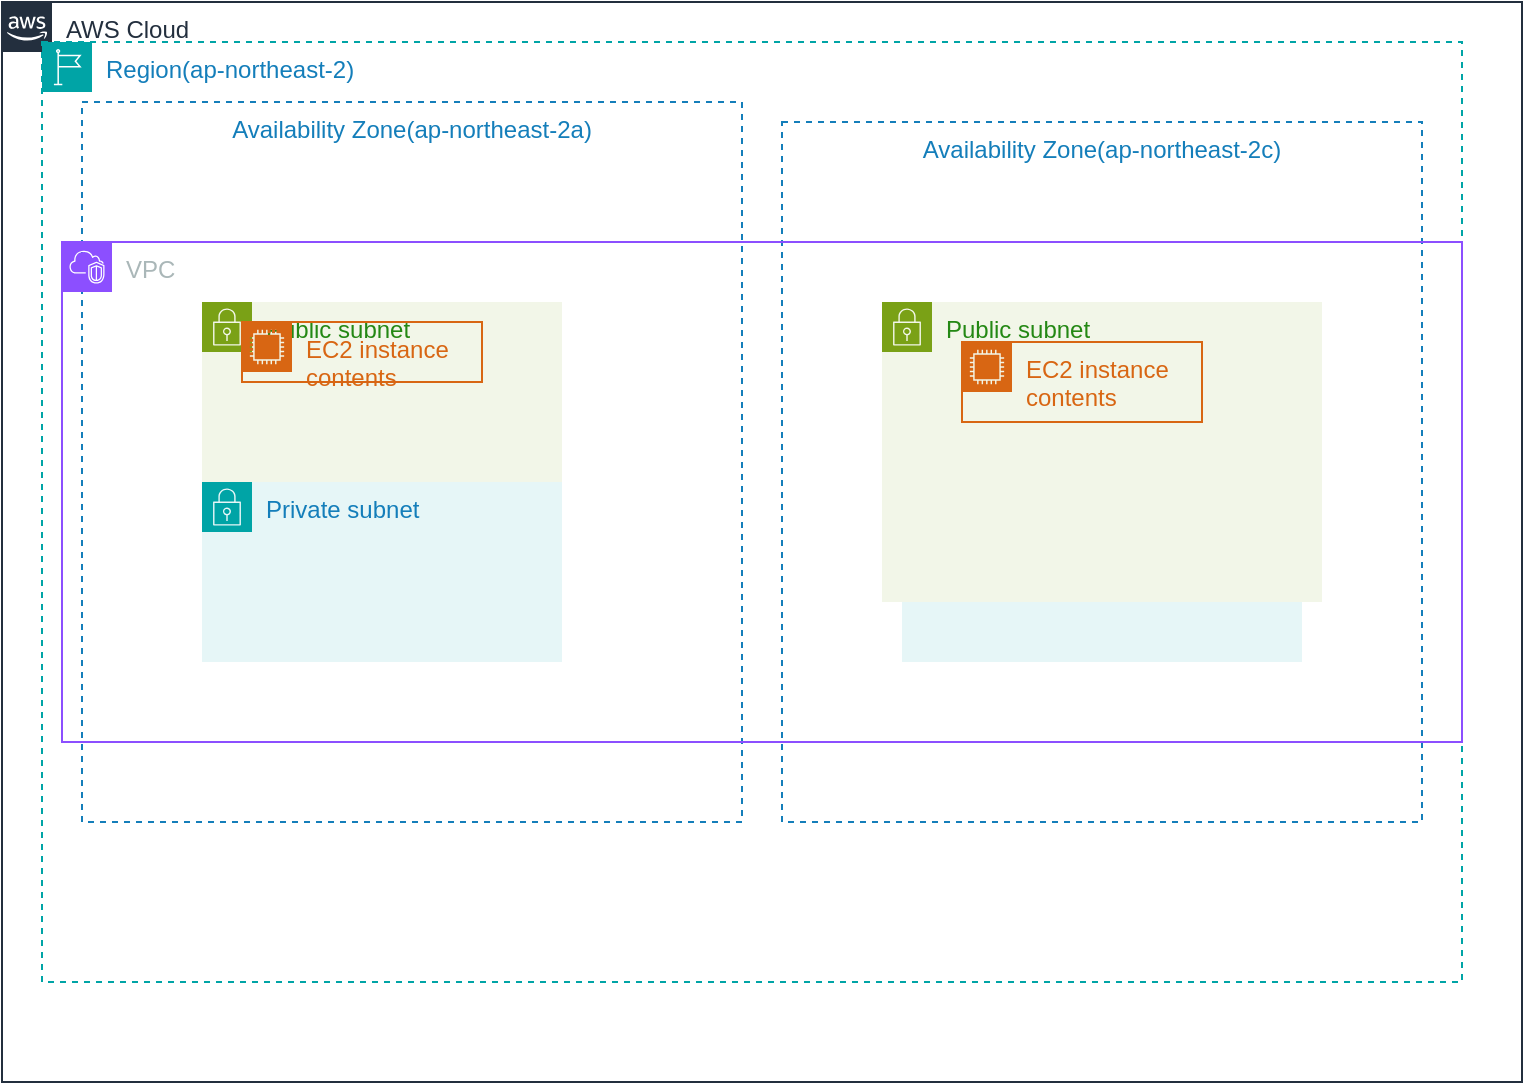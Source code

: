 <mxfile version="28.0.4">
  <diagram name="페이지-1" id="Sn3OPb0_T2I2X_YVOKcO">
    <mxGraphModel dx="808" dy="482" grid="1" gridSize="10" guides="1" tooltips="1" connect="1" arrows="1" fold="1" page="1" pageScale="1" pageWidth="827" pageHeight="1169" math="0" shadow="0">
      <root>
        <mxCell id="0" />
        <mxCell id="1" parent="0" />
        <mxCell id="YXcawUrHj76qKfEVRj1H-2" value="AWS Cloud" style="points=[[0,0],[0.25,0],[0.5,0],[0.75,0],[1,0],[1,0.25],[1,0.5],[1,0.75],[1,1],[0.75,1],[0.5,1],[0.25,1],[0,1],[0,0.75],[0,0.5],[0,0.25]];outlineConnect=0;gradientColor=none;html=1;whiteSpace=wrap;fontSize=12;fontStyle=0;container=1;pointerEvents=0;collapsible=0;recursiveResize=0;shape=mxgraph.aws4.group;grIcon=mxgraph.aws4.group_aws_cloud_alt;strokeColor=#232F3E;fillColor=none;verticalAlign=top;align=left;spacingLeft=30;fontColor=#232F3E;dashed=0;" parent="1" vertex="1">
          <mxGeometry x="40" y="40" width="760" height="540" as="geometry" />
        </mxCell>
        <mxCell id="YXcawUrHj76qKfEVRj1H-3" value="Region(ap-northeast-2&lt;span style=&quot;background-color: transparent; color: light-dark(rgb(20, 126, 186), rgb(69, 160, 212));&quot;&gt;)&lt;/span&gt;" style="points=[[0,0],[0.25,0],[0.5,0],[0.75,0],[1,0],[1,0.25],[1,0.5],[1,0.75],[1,1],[0.75,1],[0.5,1],[0.25,1],[0,1],[0,0.75],[0,0.5],[0,0.25]];outlineConnect=0;gradientColor=none;html=1;whiteSpace=wrap;fontSize=12;fontStyle=0;container=1;pointerEvents=0;collapsible=0;recursiveResize=0;shape=mxgraph.aws4.group;grIcon=mxgraph.aws4.group_region;strokeColor=#00A4A6;fillColor=none;verticalAlign=top;align=left;spacingLeft=30;fontColor=#147EBA;dashed=1;" parent="YXcawUrHj76qKfEVRj1H-2" vertex="1">
          <mxGeometry x="20" y="20" width="710" height="470" as="geometry" />
        </mxCell>
        <mxCell id="YXcawUrHj76qKfEVRj1H-5" value="Availability Zone(ap-northeast-2c)" style="fillColor=none;strokeColor=#147EBA;dashed=1;verticalAlign=top;fontStyle=0;fontColor=#147EBA;whiteSpace=wrap;html=1;" parent="YXcawUrHj76qKfEVRj1H-3" vertex="1">
          <mxGeometry x="370" y="40" width="320" height="350" as="geometry" />
        </mxCell>
        <mxCell id="YXcawUrHj76qKfEVRj1H-4" value="Availability Zone(ap-northeast-2a)" style="fillColor=none;strokeColor=#147EBA;dashed=1;verticalAlign=top;fontStyle=0;fontColor=#147EBA;whiteSpace=wrap;html=1;" parent="YXcawUrHj76qKfEVRj1H-3" vertex="1">
          <mxGeometry x="20" y="30" width="330" height="360" as="geometry" />
        </mxCell>
        <mxCell id="YXcawUrHj76qKfEVRj1H-6" value="VPC" style="points=[[0,0],[0.25,0],[0.5,0],[0.75,0],[1,0],[1,0.25],[1,0.5],[1,0.75],[1,1],[0.75,1],[0.5,1],[0.25,1],[0,1],[0,0.75],[0,0.5],[0,0.25]];outlineConnect=0;gradientColor=none;html=1;whiteSpace=wrap;fontSize=12;fontStyle=0;container=1;pointerEvents=0;collapsible=0;recursiveResize=0;shape=mxgraph.aws4.group;grIcon=mxgraph.aws4.group_vpc2;strokeColor=#8C4FFF;fillColor=none;verticalAlign=top;align=left;spacingLeft=30;fontColor=#AAB7B8;dashed=0;" parent="YXcawUrHj76qKfEVRj1H-3" vertex="1">
          <mxGeometry x="10" y="100" width="700" height="250" as="geometry" />
        </mxCell>
        <mxCell id="YXcawUrHj76qKfEVRj1H-7" value="Public subnet" style="points=[[0,0],[0.25,0],[0.5,0],[0.75,0],[1,0],[1,0.25],[1,0.5],[1,0.75],[1,1],[0.75,1],[0.5,1],[0.25,1],[0,1],[0,0.75],[0,0.5],[0,0.25]];outlineConnect=0;gradientColor=none;html=1;whiteSpace=wrap;fontSize=12;fontStyle=0;container=1;pointerEvents=0;collapsible=0;recursiveResize=0;shape=mxgraph.aws4.group;grIcon=mxgraph.aws4.group_security_group;grStroke=0;strokeColor=#7AA116;fillColor=#F2F6E8;verticalAlign=top;align=left;spacingLeft=30;fontColor=#248814;dashed=0;" parent="YXcawUrHj76qKfEVRj1H-6" vertex="1">
          <mxGeometry x="70" y="30" width="180" height="150" as="geometry" />
        </mxCell>
        <mxCell id="YXcawUrHj76qKfEVRj1H-9" value="Private subnet" style="points=[[0,0],[0.25,0],[0.5,0],[0.75,0],[1,0],[1,0.25],[1,0.5],[1,0.75],[1,1],[0.75,1],[0.5,1],[0.25,1],[0,1],[0,0.75],[0,0.5],[0,0.25]];outlineConnect=0;gradientColor=none;html=1;whiteSpace=wrap;fontSize=12;fontStyle=0;container=1;pointerEvents=0;collapsible=0;recursiveResize=0;shape=mxgraph.aws4.group;grIcon=mxgraph.aws4.group_security_group;grStroke=0;strokeColor=#00A4A6;fillColor=#E6F6F7;verticalAlign=top;align=left;spacingLeft=30;fontColor=#147EBA;dashed=0;" parent="YXcawUrHj76qKfEVRj1H-6" vertex="1">
          <mxGeometry x="70" y="120" width="180" height="90" as="geometry" />
        </mxCell>
        <mxCell id="YXcawUrHj76qKfEVRj1H-15" value="Private subnet" style="points=[[0,0],[0.25,0],[0.5,0],[0.75,0],[1,0],[1,0.25],[1,0.5],[1,0.75],[1,1],[0.75,1],[0.5,1],[0.25,1],[0,1],[0,0.75],[0,0.5],[0,0.25]];outlineConnect=0;gradientColor=none;html=1;whiteSpace=wrap;fontSize=12;fontStyle=0;container=1;pointerEvents=0;collapsible=0;recursiveResize=0;shape=mxgraph.aws4.group;grIcon=mxgraph.aws4.group_security_group;grStroke=0;strokeColor=#00A4A6;fillColor=#E6F6F7;verticalAlign=top;align=left;spacingLeft=30;fontColor=#147EBA;dashed=0;" parent="YXcawUrHj76qKfEVRj1H-6" vertex="1">
          <mxGeometry x="420" y="120" width="200" height="90" as="geometry" />
        </mxCell>
        <mxCell id="YXcawUrHj76qKfEVRj1H-8" value="Public subnet" style="points=[[0,0],[0.25,0],[0.5,0],[0.75,0],[1,0],[1,0.25],[1,0.5],[1,0.75],[1,1],[0.75,1],[0.5,1],[0.25,1],[0,1],[0,0.75],[0,0.5],[0,0.25]];outlineConnect=0;gradientColor=none;html=1;whiteSpace=wrap;fontSize=12;fontStyle=0;container=1;pointerEvents=0;collapsible=0;recursiveResize=0;shape=mxgraph.aws4.group;grIcon=mxgraph.aws4.group_security_group;grStroke=0;strokeColor=#7AA116;fillColor=#F2F6E8;verticalAlign=top;align=left;spacingLeft=30;fontColor=#248814;dashed=0;" parent="YXcawUrHj76qKfEVRj1H-3" vertex="1">
          <mxGeometry x="420" y="130" width="220" height="150" as="geometry" />
        </mxCell>
        <mxCell id="YXcawUrHj76qKfEVRj1H-26" value="EC2 instance contents" style="points=[[0,0],[0.25,0],[0.5,0],[0.75,0],[1,0],[1,0.25],[1,0.5],[1,0.75],[1,1],[0.75,1],[0.5,1],[0.25,1],[0,1],[0,0.75],[0,0.5],[0,0.25]];outlineConnect=0;gradientColor=none;html=1;whiteSpace=wrap;fontSize=12;fontStyle=0;container=1;pointerEvents=0;collapsible=0;recursiveResize=0;shape=mxgraph.aws4.group;grIcon=mxgraph.aws4.group_ec2_instance_contents;strokeColor=#D86613;fillColor=none;verticalAlign=top;align=left;spacingLeft=30;fontColor=#D86613;dashed=0;" parent="YXcawUrHj76qKfEVRj1H-8" vertex="1">
          <mxGeometry x="40" y="20" width="120" height="40" as="geometry" />
        </mxCell>
        <mxCell id="YXcawUrHj76qKfEVRj1H-16" value="EC2 instance contents" style="points=[[0,0],[0.25,0],[0.5,0],[0.75,0],[1,0],[1,0.25],[1,0.5],[1,0.75],[1,1],[0.75,1],[0.5,1],[0.25,1],[0,1],[0,0.75],[0,0.5],[0,0.25]];outlineConnect=0;gradientColor=none;html=1;whiteSpace=wrap;fontSize=12;fontStyle=0;container=1;pointerEvents=0;collapsible=0;recursiveResize=0;shape=mxgraph.aws4.group;grIcon=mxgraph.aws4.group_ec2_instance_contents;strokeColor=#D86613;fillColor=none;verticalAlign=top;align=left;spacingLeft=30;fontColor=#D86613;dashed=0;" parent="YXcawUrHj76qKfEVRj1H-3" vertex="1">
          <mxGeometry x="100" y="140" width="120" height="30" as="geometry" />
        </mxCell>
      </root>
    </mxGraphModel>
  </diagram>
</mxfile>
